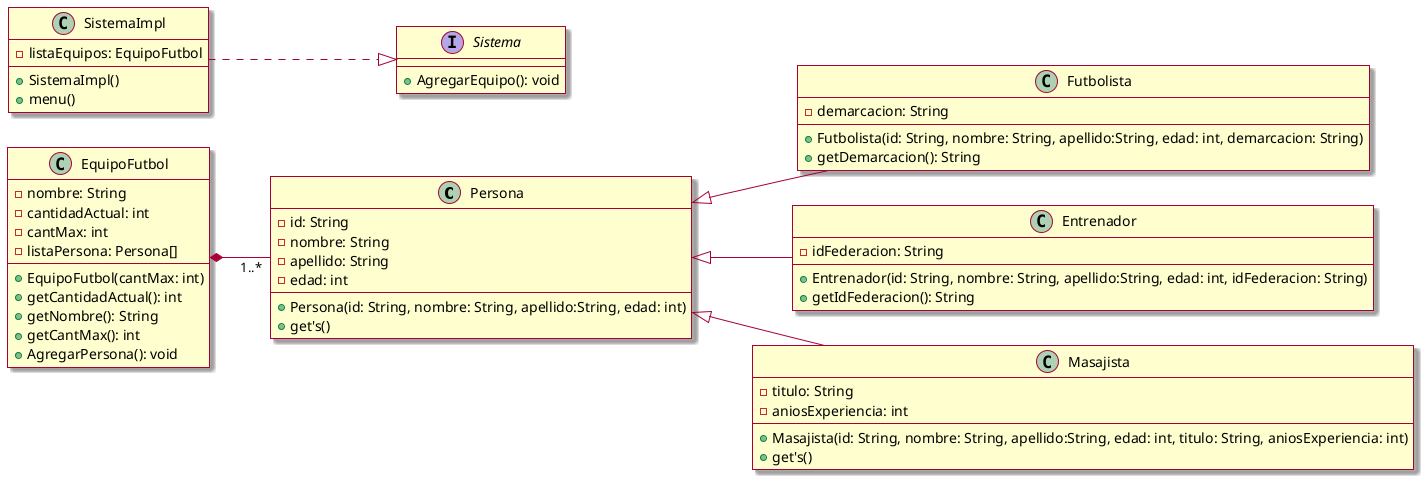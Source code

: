 @startuml
left to right direction
skin rose

Class Persona{
    -id: String
    -nombre: String
    -apellido: String
    -edad: int
    +Persona(id: String, nombre: String, apellido:String, edad: int)
    +get's()
}

Class Futbolista{
    -demarcacion: String
    +Futbolista(id: String, nombre: String, apellido:String, edad: int, demarcacion: String)
    +getDemarcacion(): String
}

Class Entrenador{
    -idFederacion: String
    +Entrenador(id: String, nombre: String, apellido:String, edad: int, idFederacion: String)
    +getIdFederacion(): String
}

Class Masajista{
    -titulo: String
    -aniosExperiencia: int
    +Masajista(id: String, nombre: String, apellido:String, edad: int, titulo: String, aniosExperiencia: int)
    +get's()
}

Persona ^-- Futbolista
Persona ^-- Entrenador
Persona ^-- Masajista

Class EquipoFutbol{
   -nombre: String
   -cantidadActual: int
   -cantMax: int
   -listaPersona: Persona[]
   +EquipoFutbol(cantMax: int)
   +getCantidadActual(): int
   +getNombre(): String
   +getCantMax(): int
   +AgregarPersona(): void
}

EquipoFutbol*--"1..*"Persona

interface Sistema{
    +AgregarEquipo(): void
}

Class SistemaImpl{
    -listaEquipos: EquipoFutbol
    +SistemaImpl()
    +menu()
}

SistemaImpl..^Sistema
@enduml